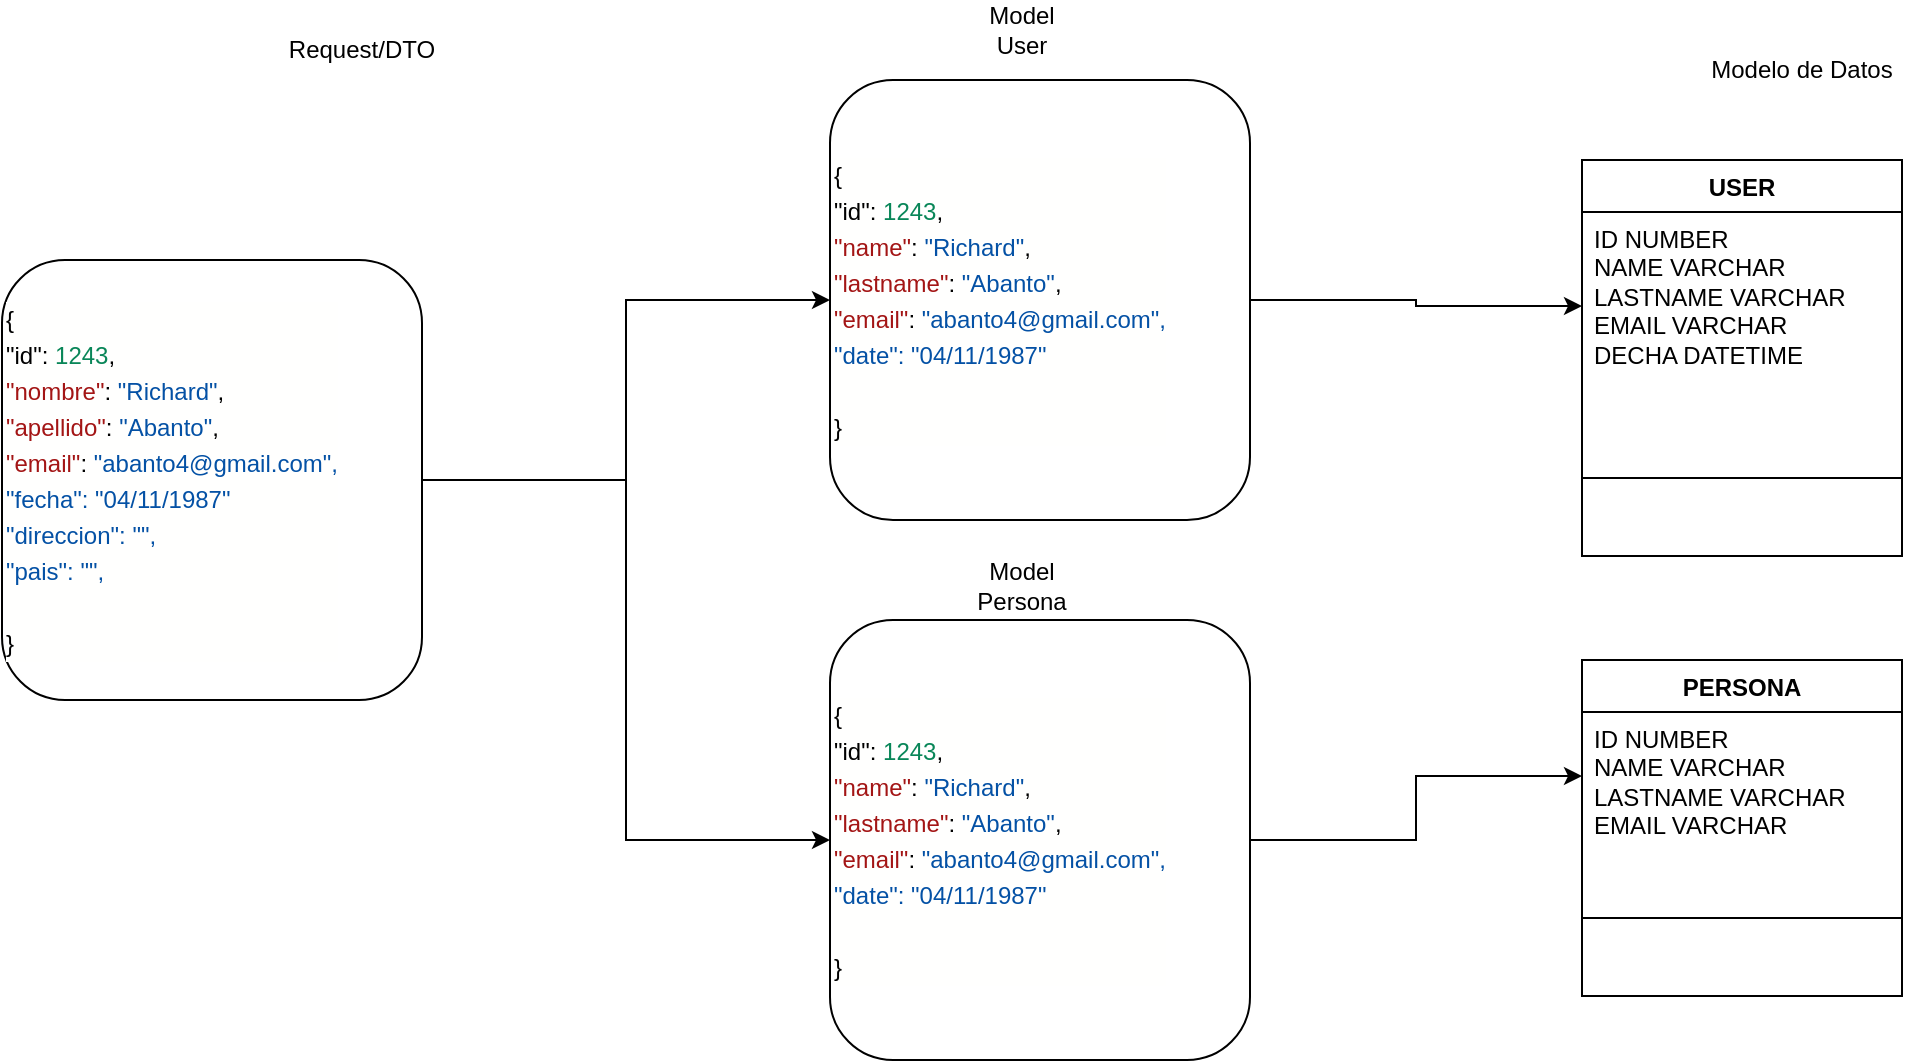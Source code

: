 <mxfile version="22.1.11" type="device">
  <diagram name="Página-1" id="6fmCoMgqBSTGmc25Aa17">
    <mxGraphModel dx="2261" dy="765" grid="1" gridSize="10" guides="1" tooltips="1" connect="1" arrows="1" fold="1" page="1" pageScale="1" pageWidth="827" pageHeight="1169" math="0" shadow="0">
      <root>
        <mxCell id="0" />
        <mxCell id="1" parent="0" />
        <mxCell id="wZlB502gQz_IXa7_9xUW-1" value="USER" style="swimlane;fontStyle=1;align=center;verticalAlign=top;childLayout=stackLayout;horizontal=1;startSize=26;horizontalStack=0;resizeParent=1;resizeParentMax=0;resizeLast=0;collapsible=1;marginBottom=0;whiteSpace=wrap;html=1;" vertex="1" parent="1">
          <mxGeometry x="580" y="200" width="160" height="198" as="geometry" />
        </mxCell>
        <mxCell id="wZlB502gQz_IXa7_9xUW-2" value="ID NUMBER&lt;br&gt;NAME VARCHAR&lt;br&gt;LASTNAME VARCHAR&lt;br&gt;EMAIL VARCHAR&lt;br&gt;DECHA DATETIME&lt;br&gt;" style="text;strokeColor=none;fillColor=none;align=left;verticalAlign=top;spacingLeft=4;spacingRight=4;overflow=hidden;rotatable=0;points=[[0,0.5],[1,0.5]];portConstraint=eastwest;whiteSpace=wrap;html=1;" vertex="1" parent="wZlB502gQz_IXa7_9xUW-1">
          <mxGeometry y="26" width="160" height="94" as="geometry" />
        </mxCell>
        <mxCell id="wZlB502gQz_IXa7_9xUW-3" value="" style="line;strokeWidth=1;fillColor=none;align=left;verticalAlign=middle;spacingTop=-1;spacingLeft=3;spacingRight=3;rotatable=0;labelPosition=right;points=[];portConstraint=eastwest;strokeColor=inherit;" vertex="1" parent="wZlB502gQz_IXa7_9xUW-1">
          <mxGeometry y="120" width="160" height="78" as="geometry" />
        </mxCell>
        <mxCell id="wZlB502gQz_IXa7_9xUW-7" style="edgeStyle=orthogonalEdgeStyle;rounded=0;orthogonalLoop=1;jettySize=auto;html=1;entryX=0;entryY=0.5;entryDx=0;entryDy=0;" edge="1" parent="1" source="wZlB502gQz_IXa7_9xUW-6" target="wZlB502gQz_IXa7_9xUW-2">
          <mxGeometry relative="1" as="geometry" />
        </mxCell>
        <mxCell id="wZlB502gQz_IXa7_9xUW-6" value="&lt;div style=&quot;background-color: rgb(255, 255, 254); line-height: 18px;&quot;&gt;&lt;div&gt;{&lt;/div&gt;&lt;div&gt;    &quot;id&quot;: &lt;span style=&quot;color: #098658;&quot;&gt;1243&lt;/span&gt;,&lt;/div&gt;&lt;div&gt;    &lt;span style=&quot;color: #a31515;&quot;&gt;&quot;name&quot;&lt;/span&gt;: &lt;span style=&quot;color: #0451a5;&quot;&gt;&quot;Richard&quot;&lt;/span&gt;,&lt;/div&gt;&lt;div&gt;    &lt;span style=&quot;color: #a31515;&quot;&gt;&quot;lastname&quot;&lt;/span&gt;: &lt;span style=&quot;color: #0451a5;&quot;&gt;&quot;Abanto&quot;&lt;/span&gt;,&lt;/div&gt;&lt;div&gt;    &lt;span style=&quot;color: #a31515;&quot;&gt;&quot;email&quot;&lt;/span&gt;: &lt;span style=&quot;color: #0451a5;&quot;&gt;&quot;abanto4@gmail.com&quot;,&lt;/span&gt;&lt;/div&gt;&lt;div&gt;&lt;span style=&quot;color: #0451a5;&quot;&gt;&quot;date&quot;: &quot;04/11/1987&quot;&lt;/span&gt;&lt;/div&gt;&lt;div&gt;&lt;span style=&quot;color: #0451a5;&quot;&gt;&lt;br&gt;&lt;/span&gt;&lt;/div&gt;&lt;div&gt;}&lt;/div&gt;&lt;/div&gt;" style="rounded=1;whiteSpace=wrap;html=1;align=left;" vertex="1" parent="1">
          <mxGeometry x="204" y="160" width="210" height="220" as="geometry" />
        </mxCell>
        <mxCell id="wZlB502gQz_IXa7_9xUW-8" value="Modelo de Datos" style="text;html=1;strokeColor=none;fillColor=none;align=center;verticalAlign=middle;whiteSpace=wrap;rounded=0;" vertex="1" parent="1">
          <mxGeometry x="630" y="140" width="120" height="30" as="geometry" />
        </mxCell>
        <mxCell id="wZlB502gQz_IXa7_9xUW-9" value="Request/DTO" style="text;html=1;strokeColor=none;fillColor=none;align=center;verticalAlign=middle;whiteSpace=wrap;rounded=0;" vertex="1" parent="1">
          <mxGeometry x="-90" y="130" width="120" height="30" as="geometry" />
        </mxCell>
        <mxCell id="wZlB502gQz_IXa7_9xUW-15" style="edgeStyle=orthogonalEdgeStyle;rounded=0;orthogonalLoop=1;jettySize=auto;html=1;" edge="1" parent="1" source="wZlB502gQz_IXa7_9xUW-10" target="wZlB502gQz_IXa7_9xUW-6">
          <mxGeometry relative="1" as="geometry" />
        </mxCell>
        <mxCell id="wZlB502gQz_IXa7_9xUW-17" style="edgeStyle=orthogonalEdgeStyle;rounded=0;orthogonalLoop=1;jettySize=auto;html=1;entryX=0;entryY=0.5;entryDx=0;entryDy=0;" edge="1" parent="1" source="wZlB502gQz_IXa7_9xUW-10" target="wZlB502gQz_IXa7_9xUW-16">
          <mxGeometry relative="1" as="geometry" />
        </mxCell>
        <mxCell id="wZlB502gQz_IXa7_9xUW-10" value="&lt;div style=&quot;background-color: rgb(255, 255, 254); line-height: 18px;&quot;&gt;&lt;div&gt;{&lt;/div&gt;&lt;div&gt;    &quot;id&quot;: &lt;span style=&quot;color: #098658;&quot;&gt;1243&lt;/span&gt;,&lt;/div&gt;&lt;div&gt;    &lt;span style=&quot;color: #a31515;&quot;&gt;&quot;nombre&quot;&lt;/span&gt;: &lt;span style=&quot;color: #0451a5;&quot;&gt;&quot;Richard&quot;&lt;/span&gt;,&lt;/div&gt;&lt;div&gt;    &lt;span style=&quot;color: #a31515;&quot;&gt;&quot;apellido&quot;&lt;/span&gt;: &lt;span style=&quot;color: #0451a5;&quot;&gt;&quot;Abanto&quot;&lt;/span&gt;,&lt;/div&gt;&lt;div&gt;    &lt;span style=&quot;color: #a31515;&quot;&gt;&quot;email&quot;&lt;/span&gt;: &lt;span style=&quot;color: #0451a5;&quot;&gt;&quot;abanto4@gmail.com&quot;,&lt;/span&gt;&lt;/div&gt;&lt;div&gt;&lt;span style=&quot;color: #0451a5;&quot;&gt;&quot;fecha&quot;: &quot;04/11/1987&quot;&lt;/span&gt;&lt;/div&gt;&lt;div&gt;&lt;span style=&quot;color: #0451a5;&quot;&gt;&quot;direccion&quot;: &quot;&quot;,&lt;/span&gt;&lt;/div&gt;&lt;div&gt;&lt;span style=&quot;color: #0451a5;&quot;&gt;&quot;pais&quot;: &quot;&quot;,&lt;/span&gt;&lt;/div&gt;&lt;div&gt;&lt;span style=&quot;color: #0451a5;&quot;&gt;&lt;br&gt;&lt;/span&gt;&lt;/div&gt;&lt;div&gt;}&lt;/div&gt;&lt;/div&gt;" style="rounded=1;whiteSpace=wrap;html=1;align=left;" vertex="1" parent="1">
          <mxGeometry x="-210" y="250" width="210" height="220" as="geometry" />
        </mxCell>
        <mxCell id="wZlB502gQz_IXa7_9xUW-11" value="PERSONA" style="swimlane;fontStyle=1;align=center;verticalAlign=top;childLayout=stackLayout;horizontal=1;startSize=26;horizontalStack=0;resizeParent=1;resizeParentMax=0;resizeLast=0;collapsible=1;marginBottom=0;whiteSpace=wrap;html=1;" vertex="1" parent="1">
          <mxGeometry x="580" y="450" width="160" height="168" as="geometry" />
        </mxCell>
        <mxCell id="wZlB502gQz_IXa7_9xUW-12" value="ID NUMBER&lt;br&gt;NAME VARCHAR&lt;br&gt;LASTNAME VARCHAR&lt;br&gt;EMAIL VARCHAR&lt;br&gt;DECHA DATETIME&lt;br&gt;" style="text;strokeColor=none;fillColor=none;align=left;verticalAlign=top;spacingLeft=4;spacingRight=4;overflow=hidden;rotatable=0;points=[[0,0.5],[1,0.5]];portConstraint=eastwest;whiteSpace=wrap;html=1;" vertex="1" parent="wZlB502gQz_IXa7_9xUW-11">
          <mxGeometry y="26" width="160" height="64" as="geometry" />
        </mxCell>
        <mxCell id="wZlB502gQz_IXa7_9xUW-13" value="" style="line;strokeWidth=1;fillColor=none;align=left;verticalAlign=middle;spacingTop=-1;spacingLeft=3;spacingRight=3;rotatable=0;labelPosition=right;points=[];portConstraint=eastwest;strokeColor=inherit;" vertex="1" parent="wZlB502gQz_IXa7_9xUW-11">
          <mxGeometry y="90" width="160" height="78" as="geometry" />
        </mxCell>
        <mxCell id="wZlB502gQz_IXa7_9xUW-14" value="Model User" style="text;html=1;strokeColor=none;fillColor=none;align=center;verticalAlign=middle;whiteSpace=wrap;rounded=0;" vertex="1" parent="1">
          <mxGeometry x="270" y="120" width="60" height="30" as="geometry" />
        </mxCell>
        <mxCell id="wZlB502gQz_IXa7_9xUW-19" style="edgeStyle=orthogonalEdgeStyle;rounded=0;orthogonalLoop=1;jettySize=auto;html=1;" edge="1" parent="1" source="wZlB502gQz_IXa7_9xUW-16" target="wZlB502gQz_IXa7_9xUW-12">
          <mxGeometry relative="1" as="geometry" />
        </mxCell>
        <mxCell id="wZlB502gQz_IXa7_9xUW-16" value="&lt;div style=&quot;background-color: rgb(255, 255, 254); line-height: 18px;&quot;&gt;&lt;div&gt;{&lt;/div&gt;&lt;div&gt;    &quot;id&quot;: &lt;span style=&quot;color: #098658;&quot;&gt;1243&lt;/span&gt;,&lt;/div&gt;&lt;div&gt;    &lt;span style=&quot;color: #a31515;&quot;&gt;&quot;name&quot;&lt;/span&gt;: &lt;span style=&quot;color: #0451a5;&quot;&gt;&quot;Richard&quot;&lt;/span&gt;,&lt;/div&gt;&lt;div&gt;    &lt;span style=&quot;color: #a31515;&quot;&gt;&quot;lastname&quot;&lt;/span&gt;: &lt;span style=&quot;color: #0451a5;&quot;&gt;&quot;Abanto&quot;&lt;/span&gt;,&lt;/div&gt;&lt;div&gt;    &lt;span style=&quot;color: #a31515;&quot;&gt;&quot;email&quot;&lt;/span&gt;: &lt;span style=&quot;color: #0451a5;&quot;&gt;&quot;abanto4@gmail.com&quot;,&lt;/span&gt;&lt;/div&gt;&lt;div&gt;&lt;span style=&quot;color: #0451a5;&quot;&gt;&quot;date&quot;: &quot;04/11/1987&quot;&lt;/span&gt;&lt;/div&gt;&lt;div&gt;&lt;span style=&quot;color: #0451a5;&quot;&gt;&lt;br&gt;&lt;/span&gt;&lt;/div&gt;&lt;div&gt;}&lt;/div&gt;&lt;/div&gt;" style="rounded=1;whiteSpace=wrap;html=1;align=left;" vertex="1" parent="1">
          <mxGeometry x="204" y="430" width="210" height="220" as="geometry" />
        </mxCell>
        <mxCell id="wZlB502gQz_IXa7_9xUW-18" value="Model Persona" style="text;html=1;strokeColor=none;fillColor=none;align=center;verticalAlign=middle;whiteSpace=wrap;rounded=0;" vertex="1" parent="1">
          <mxGeometry x="270" y="398" width="60" height="30" as="geometry" />
        </mxCell>
      </root>
    </mxGraphModel>
  </diagram>
</mxfile>

